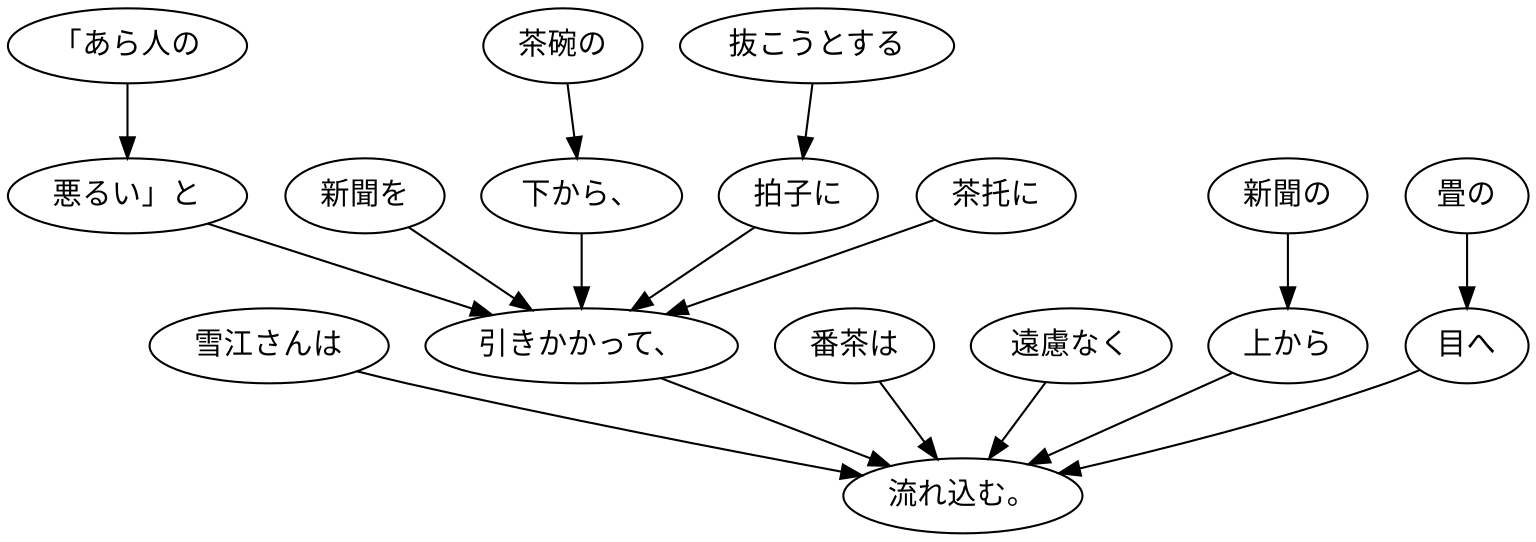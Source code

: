 digraph graph7472 {
	node0 [label="雪江さんは"];
	node1 [label="「あら人の"];
	node2 [label="悪るい」と"];
	node3 [label="新聞を"];
	node4 [label="茶碗の"];
	node5 [label="下から、"];
	node6 [label="抜こうとする"];
	node7 [label="拍子に"];
	node8 [label="茶托に"];
	node9 [label="引きかかって、"];
	node10 [label="番茶は"];
	node11 [label="遠慮なく"];
	node12 [label="新聞の"];
	node13 [label="上から"];
	node14 [label="畳の"];
	node15 [label="目へ"];
	node16 [label="流れ込む。"];
	node0 -> node16;
	node1 -> node2;
	node2 -> node9;
	node3 -> node9;
	node4 -> node5;
	node5 -> node9;
	node6 -> node7;
	node7 -> node9;
	node8 -> node9;
	node9 -> node16;
	node10 -> node16;
	node11 -> node16;
	node12 -> node13;
	node13 -> node16;
	node14 -> node15;
	node15 -> node16;
}
